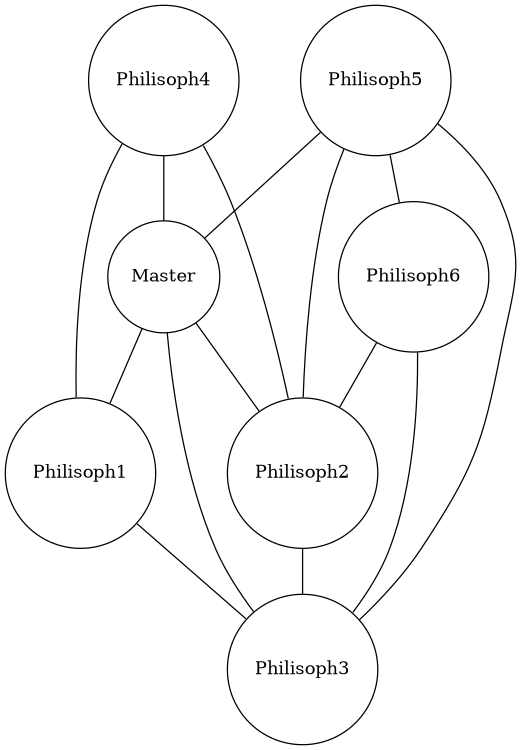 graph ClusterNodes {
		graph [ dpi = 600 ]; 
		rankdir=UD;
		size="8,5";
		node [shape = circle];
	Philisoph4 -- Philisoph2
	Philisoph4 -- Master
	Philisoph4 -- Philisoph1
	Philisoph5 -- Master
	Philisoph5 -- Philisoph6
	Philisoph5 -- Philisoph3
	Philisoph5 -- Philisoph2
	Philisoph6 -- Philisoph2
	Philisoph6 -- Philisoph3
	Master -- Philisoph3
	Master -- Philisoph1
	Master -- Philisoph2
	Philisoph1 -- Philisoph3
	Philisoph2 -- Philisoph3
}

